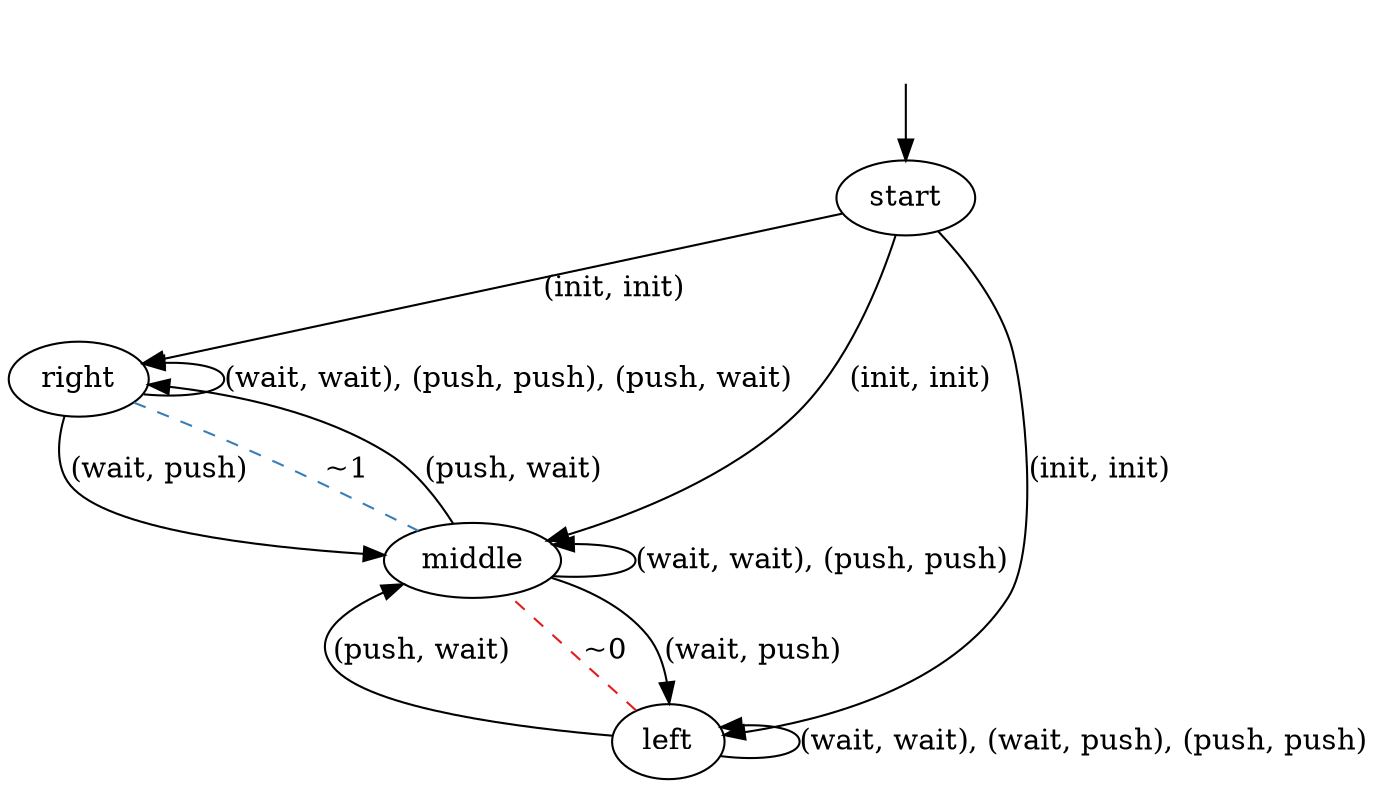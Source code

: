 digraph  {
concentrate=False;
nodesep=0.5;
ranksep=0.5;
splines=True;
139794937123072 [label=right];
139794936640272 [label=start];
139794937123120 [label=left];
139794937124704 [label=middle];
hidden [label="", shape=none];
139794937123072 -> 139794937124704  [action="('wait', 'push')", key="('wait', 'push')", label="(wait, push)"];
139794937123072 -> 139794937124704  [arrowhead=none, color=2, colorscheme=set19, constraint=True, key=1, label="~1", style=dashed];
139794937123072 -> 139794937123072  [action="(('wait', 'wait'), ('push', 'push'), ('push', 'wait'))", dir=back, key="(('wait', 'wait'), ('push', 'push'), ('push', 'wait'))", label="(wait, wait), (push, push), (push, wait)"];
139794936640272 -> 139794937123120  [action="('init', 'init')", key="('init', 'init')", label="(init, init)"];
139794936640272 -> 139794937124704  [action="('init', 'init')", key="('init', 'init')", label="(init, init)"];
139794936640272 -> 139794937123072  [action="('init', 'init')", key="('init', 'init')", label="(init, init)"];
139794937123120 -> 139794937124704  [action="('push', 'wait')", key="('push', 'wait')", label="(push, wait)"];
139794937123120 -> 139794937124704  [arrowhead=none, color=1, colorscheme=set19, constraint=True, key=1, label="~0", style=dashed];
139794937123120 -> 139794937123120  [action="(('wait', 'wait'), ('wait', 'push'), ('push', 'push'))", dir=back, key="(('wait', 'wait'), ('wait', 'push'), ('push', 'push'))", label="(wait, wait), (wait, push), (push, push)"];
139794937124704 -> 139794937123120  [action="('wait', 'push')", key="('wait', 'push')", label="(wait, push)"];
139794937124704 -> 139794937123072  [action="('push', 'wait')", key="('push', 'wait')", label="(push, wait)"];
139794937124704 -> 139794937124704  [action="(('wait', 'wait'), ('push', 'push'))", dir=back, key="(('wait', 'wait'), ('push', 'push'))", label="(wait, wait), (push, push)"];
hidden -> 139794936640272  [key=0];
}
